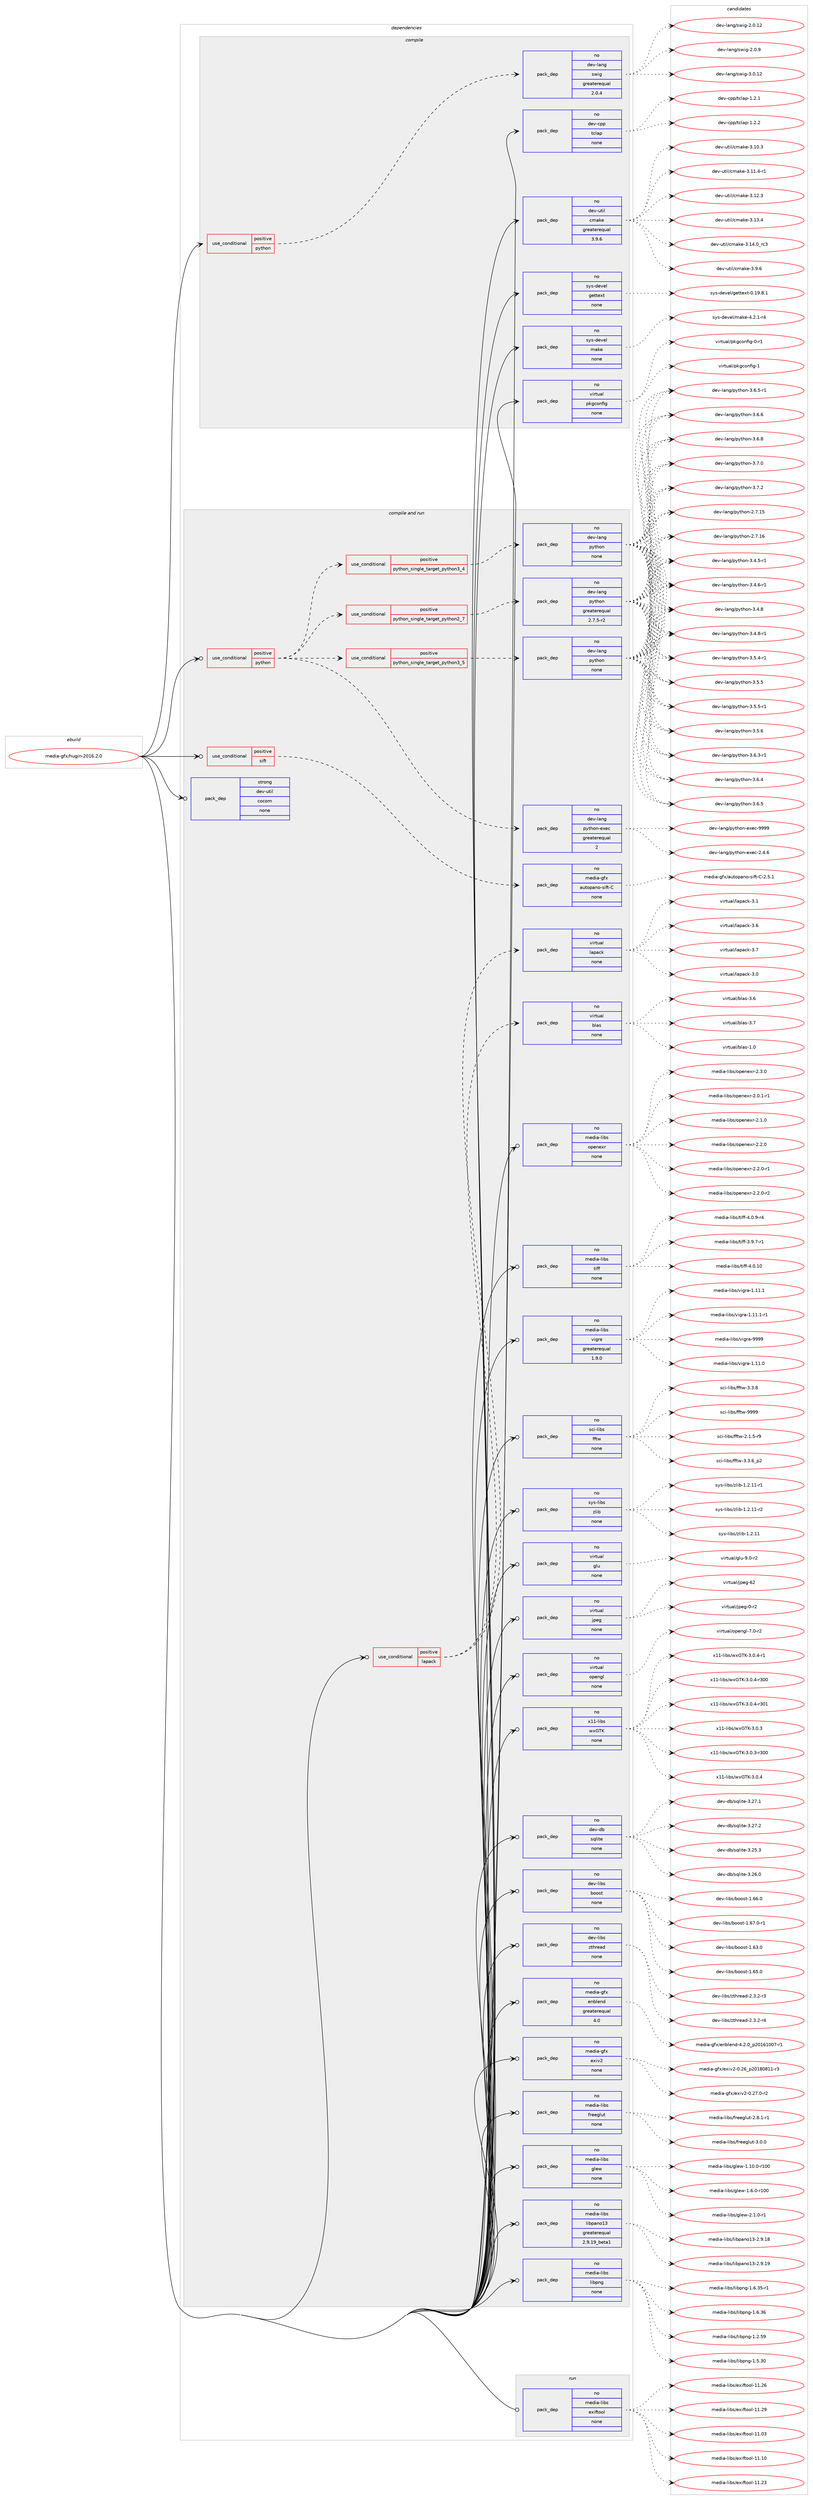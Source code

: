 digraph prolog {

# *************
# Graph options
# *************

newrank=true;
concentrate=true;
compound=true;
graph [rankdir=LR,fontname=Helvetica,fontsize=10,ranksep=1.5];#, ranksep=2.5, nodesep=0.2];
edge  [arrowhead=vee];
node  [fontname=Helvetica,fontsize=10];

# **********
# The ebuild
# **********

subgraph cluster_leftcol {
color=gray;
rank=same;
label=<<i>ebuild</i>>;
id [label="media-gfx/hugin-2016.2.0", color=red, width=4, href="../media-gfx/hugin-2016.2.0.svg"];
}

# ****************
# The dependencies
# ****************

subgraph cluster_midcol {
color=gray;
label=<<i>dependencies</i>>;
subgraph cluster_compile {
fillcolor="#eeeeee";
style=filled;
label=<<i>compile</i>>;
subgraph cond432837 {
dependency1605168 [label=<<TABLE BORDER="0" CELLBORDER="1" CELLSPACING="0" CELLPADDING="4"><TR><TD ROWSPAN="3" CELLPADDING="10">use_conditional</TD></TR><TR><TD>positive</TD></TR><TR><TD>python</TD></TR></TABLE>>, shape=none, color=red];
subgraph pack1146737 {
dependency1605169 [label=<<TABLE BORDER="0" CELLBORDER="1" CELLSPACING="0" CELLPADDING="4" WIDTH="220"><TR><TD ROWSPAN="6" CELLPADDING="30">pack_dep</TD></TR><TR><TD WIDTH="110">no</TD></TR><TR><TD>dev-lang</TD></TR><TR><TD>swig</TD></TR><TR><TD>greaterequal</TD></TR><TR><TD>2.0.4</TD></TR></TABLE>>, shape=none, color=blue];
}
dependency1605168:e -> dependency1605169:w [weight=20,style="dashed",arrowhead="vee"];
}
id:e -> dependency1605168:w [weight=20,style="solid",arrowhead="vee"];
subgraph pack1146738 {
dependency1605170 [label=<<TABLE BORDER="0" CELLBORDER="1" CELLSPACING="0" CELLPADDING="4" WIDTH="220"><TR><TD ROWSPAN="6" CELLPADDING="30">pack_dep</TD></TR><TR><TD WIDTH="110">no</TD></TR><TR><TD>dev-cpp</TD></TR><TR><TD>tclap</TD></TR><TR><TD>none</TD></TR><TR><TD></TD></TR></TABLE>>, shape=none, color=blue];
}
id:e -> dependency1605170:w [weight=20,style="solid",arrowhead="vee"];
subgraph pack1146739 {
dependency1605171 [label=<<TABLE BORDER="0" CELLBORDER="1" CELLSPACING="0" CELLPADDING="4" WIDTH="220"><TR><TD ROWSPAN="6" CELLPADDING="30">pack_dep</TD></TR><TR><TD WIDTH="110">no</TD></TR><TR><TD>dev-util</TD></TR><TR><TD>cmake</TD></TR><TR><TD>greaterequal</TD></TR><TR><TD>3.9.6</TD></TR></TABLE>>, shape=none, color=blue];
}
id:e -> dependency1605171:w [weight=20,style="solid",arrowhead="vee"];
subgraph pack1146740 {
dependency1605172 [label=<<TABLE BORDER="0" CELLBORDER="1" CELLSPACING="0" CELLPADDING="4" WIDTH="220"><TR><TD ROWSPAN="6" CELLPADDING="30">pack_dep</TD></TR><TR><TD WIDTH="110">no</TD></TR><TR><TD>sys-devel</TD></TR><TR><TD>gettext</TD></TR><TR><TD>none</TD></TR><TR><TD></TD></TR></TABLE>>, shape=none, color=blue];
}
id:e -> dependency1605172:w [weight=20,style="solid",arrowhead="vee"];
subgraph pack1146741 {
dependency1605173 [label=<<TABLE BORDER="0" CELLBORDER="1" CELLSPACING="0" CELLPADDING="4" WIDTH="220"><TR><TD ROWSPAN="6" CELLPADDING="30">pack_dep</TD></TR><TR><TD WIDTH="110">no</TD></TR><TR><TD>sys-devel</TD></TR><TR><TD>make</TD></TR><TR><TD>none</TD></TR><TR><TD></TD></TR></TABLE>>, shape=none, color=blue];
}
id:e -> dependency1605173:w [weight=20,style="solid",arrowhead="vee"];
subgraph pack1146742 {
dependency1605174 [label=<<TABLE BORDER="0" CELLBORDER="1" CELLSPACING="0" CELLPADDING="4" WIDTH="220"><TR><TD ROWSPAN="6" CELLPADDING="30">pack_dep</TD></TR><TR><TD WIDTH="110">no</TD></TR><TR><TD>virtual</TD></TR><TR><TD>pkgconfig</TD></TR><TR><TD>none</TD></TR><TR><TD></TD></TR></TABLE>>, shape=none, color=blue];
}
id:e -> dependency1605174:w [weight=20,style="solid",arrowhead="vee"];
}
subgraph cluster_compileandrun {
fillcolor="#eeeeee";
style=filled;
label=<<i>compile and run</i>>;
subgraph cond432838 {
dependency1605175 [label=<<TABLE BORDER="0" CELLBORDER="1" CELLSPACING="0" CELLPADDING="4"><TR><TD ROWSPAN="3" CELLPADDING="10">use_conditional</TD></TR><TR><TD>positive</TD></TR><TR><TD>lapack</TD></TR></TABLE>>, shape=none, color=red];
subgraph pack1146743 {
dependency1605176 [label=<<TABLE BORDER="0" CELLBORDER="1" CELLSPACING="0" CELLPADDING="4" WIDTH="220"><TR><TD ROWSPAN="6" CELLPADDING="30">pack_dep</TD></TR><TR><TD WIDTH="110">no</TD></TR><TR><TD>virtual</TD></TR><TR><TD>blas</TD></TR><TR><TD>none</TD></TR><TR><TD></TD></TR></TABLE>>, shape=none, color=blue];
}
dependency1605175:e -> dependency1605176:w [weight=20,style="dashed",arrowhead="vee"];
subgraph pack1146744 {
dependency1605177 [label=<<TABLE BORDER="0" CELLBORDER="1" CELLSPACING="0" CELLPADDING="4" WIDTH="220"><TR><TD ROWSPAN="6" CELLPADDING="30">pack_dep</TD></TR><TR><TD WIDTH="110">no</TD></TR><TR><TD>virtual</TD></TR><TR><TD>lapack</TD></TR><TR><TD>none</TD></TR><TR><TD></TD></TR></TABLE>>, shape=none, color=blue];
}
dependency1605175:e -> dependency1605177:w [weight=20,style="dashed",arrowhead="vee"];
}
id:e -> dependency1605175:w [weight=20,style="solid",arrowhead="odotvee"];
subgraph cond432839 {
dependency1605178 [label=<<TABLE BORDER="0" CELLBORDER="1" CELLSPACING="0" CELLPADDING="4"><TR><TD ROWSPAN="3" CELLPADDING="10">use_conditional</TD></TR><TR><TD>positive</TD></TR><TR><TD>python</TD></TR></TABLE>>, shape=none, color=red];
subgraph cond432840 {
dependency1605179 [label=<<TABLE BORDER="0" CELLBORDER="1" CELLSPACING="0" CELLPADDING="4"><TR><TD ROWSPAN="3" CELLPADDING="10">use_conditional</TD></TR><TR><TD>positive</TD></TR><TR><TD>python_single_target_python2_7</TD></TR></TABLE>>, shape=none, color=red];
subgraph pack1146745 {
dependency1605180 [label=<<TABLE BORDER="0" CELLBORDER="1" CELLSPACING="0" CELLPADDING="4" WIDTH="220"><TR><TD ROWSPAN="6" CELLPADDING="30">pack_dep</TD></TR><TR><TD WIDTH="110">no</TD></TR><TR><TD>dev-lang</TD></TR><TR><TD>python</TD></TR><TR><TD>greaterequal</TD></TR><TR><TD>2.7.5-r2</TD></TR></TABLE>>, shape=none, color=blue];
}
dependency1605179:e -> dependency1605180:w [weight=20,style="dashed",arrowhead="vee"];
}
dependency1605178:e -> dependency1605179:w [weight=20,style="dashed",arrowhead="vee"];
subgraph cond432841 {
dependency1605181 [label=<<TABLE BORDER="0" CELLBORDER="1" CELLSPACING="0" CELLPADDING="4"><TR><TD ROWSPAN="3" CELLPADDING="10">use_conditional</TD></TR><TR><TD>positive</TD></TR><TR><TD>python_single_target_python3_4</TD></TR></TABLE>>, shape=none, color=red];
subgraph pack1146746 {
dependency1605182 [label=<<TABLE BORDER="0" CELLBORDER="1" CELLSPACING="0" CELLPADDING="4" WIDTH="220"><TR><TD ROWSPAN="6" CELLPADDING="30">pack_dep</TD></TR><TR><TD WIDTH="110">no</TD></TR><TR><TD>dev-lang</TD></TR><TR><TD>python</TD></TR><TR><TD>none</TD></TR><TR><TD></TD></TR></TABLE>>, shape=none, color=blue];
}
dependency1605181:e -> dependency1605182:w [weight=20,style="dashed",arrowhead="vee"];
}
dependency1605178:e -> dependency1605181:w [weight=20,style="dashed",arrowhead="vee"];
subgraph cond432842 {
dependency1605183 [label=<<TABLE BORDER="0" CELLBORDER="1" CELLSPACING="0" CELLPADDING="4"><TR><TD ROWSPAN="3" CELLPADDING="10">use_conditional</TD></TR><TR><TD>positive</TD></TR><TR><TD>python_single_target_python3_5</TD></TR></TABLE>>, shape=none, color=red];
subgraph pack1146747 {
dependency1605184 [label=<<TABLE BORDER="0" CELLBORDER="1" CELLSPACING="0" CELLPADDING="4" WIDTH="220"><TR><TD ROWSPAN="6" CELLPADDING="30">pack_dep</TD></TR><TR><TD WIDTH="110">no</TD></TR><TR><TD>dev-lang</TD></TR><TR><TD>python</TD></TR><TR><TD>none</TD></TR><TR><TD></TD></TR></TABLE>>, shape=none, color=blue];
}
dependency1605183:e -> dependency1605184:w [weight=20,style="dashed",arrowhead="vee"];
}
dependency1605178:e -> dependency1605183:w [weight=20,style="dashed",arrowhead="vee"];
subgraph pack1146748 {
dependency1605185 [label=<<TABLE BORDER="0" CELLBORDER="1" CELLSPACING="0" CELLPADDING="4" WIDTH="220"><TR><TD ROWSPAN="6" CELLPADDING="30">pack_dep</TD></TR><TR><TD WIDTH="110">no</TD></TR><TR><TD>dev-lang</TD></TR><TR><TD>python-exec</TD></TR><TR><TD>greaterequal</TD></TR><TR><TD>2</TD></TR></TABLE>>, shape=none, color=blue];
}
dependency1605178:e -> dependency1605185:w [weight=20,style="dashed",arrowhead="vee"];
}
id:e -> dependency1605178:w [weight=20,style="solid",arrowhead="odotvee"];
subgraph cond432843 {
dependency1605186 [label=<<TABLE BORDER="0" CELLBORDER="1" CELLSPACING="0" CELLPADDING="4"><TR><TD ROWSPAN="3" CELLPADDING="10">use_conditional</TD></TR><TR><TD>positive</TD></TR><TR><TD>sift</TD></TR></TABLE>>, shape=none, color=red];
subgraph pack1146749 {
dependency1605187 [label=<<TABLE BORDER="0" CELLBORDER="1" CELLSPACING="0" CELLPADDING="4" WIDTH="220"><TR><TD ROWSPAN="6" CELLPADDING="30">pack_dep</TD></TR><TR><TD WIDTH="110">no</TD></TR><TR><TD>media-gfx</TD></TR><TR><TD>autopano-sift-C</TD></TR><TR><TD>none</TD></TR><TR><TD></TD></TR></TABLE>>, shape=none, color=blue];
}
dependency1605186:e -> dependency1605187:w [weight=20,style="dashed",arrowhead="vee"];
}
id:e -> dependency1605186:w [weight=20,style="solid",arrowhead="odotvee"];
subgraph pack1146750 {
dependency1605188 [label=<<TABLE BORDER="0" CELLBORDER="1" CELLSPACING="0" CELLPADDING="4" WIDTH="220"><TR><TD ROWSPAN="6" CELLPADDING="30">pack_dep</TD></TR><TR><TD WIDTH="110">no</TD></TR><TR><TD>dev-db</TD></TR><TR><TD>sqlite</TD></TR><TR><TD>none</TD></TR><TR><TD></TD></TR></TABLE>>, shape=none, color=blue];
}
id:e -> dependency1605188:w [weight=20,style="solid",arrowhead="odotvee"];
subgraph pack1146751 {
dependency1605189 [label=<<TABLE BORDER="0" CELLBORDER="1" CELLSPACING="0" CELLPADDING="4" WIDTH="220"><TR><TD ROWSPAN="6" CELLPADDING="30">pack_dep</TD></TR><TR><TD WIDTH="110">no</TD></TR><TR><TD>dev-libs</TD></TR><TR><TD>boost</TD></TR><TR><TD>none</TD></TR><TR><TD></TD></TR></TABLE>>, shape=none, color=blue];
}
id:e -> dependency1605189:w [weight=20,style="solid",arrowhead="odotvee"];
subgraph pack1146752 {
dependency1605190 [label=<<TABLE BORDER="0" CELLBORDER="1" CELLSPACING="0" CELLPADDING="4" WIDTH="220"><TR><TD ROWSPAN="6" CELLPADDING="30">pack_dep</TD></TR><TR><TD WIDTH="110">no</TD></TR><TR><TD>dev-libs</TD></TR><TR><TD>zthread</TD></TR><TR><TD>none</TD></TR><TR><TD></TD></TR></TABLE>>, shape=none, color=blue];
}
id:e -> dependency1605190:w [weight=20,style="solid",arrowhead="odotvee"];
subgraph pack1146753 {
dependency1605191 [label=<<TABLE BORDER="0" CELLBORDER="1" CELLSPACING="0" CELLPADDING="4" WIDTH="220"><TR><TD ROWSPAN="6" CELLPADDING="30">pack_dep</TD></TR><TR><TD WIDTH="110">no</TD></TR><TR><TD>media-gfx</TD></TR><TR><TD>enblend</TD></TR><TR><TD>greaterequal</TD></TR><TR><TD>4.0</TD></TR></TABLE>>, shape=none, color=blue];
}
id:e -> dependency1605191:w [weight=20,style="solid",arrowhead="odotvee"];
subgraph pack1146754 {
dependency1605192 [label=<<TABLE BORDER="0" CELLBORDER="1" CELLSPACING="0" CELLPADDING="4" WIDTH="220"><TR><TD ROWSPAN="6" CELLPADDING="30">pack_dep</TD></TR><TR><TD WIDTH="110">no</TD></TR><TR><TD>media-gfx</TD></TR><TR><TD>exiv2</TD></TR><TR><TD>none</TD></TR><TR><TD></TD></TR></TABLE>>, shape=none, color=blue];
}
id:e -> dependency1605192:w [weight=20,style="solid",arrowhead="odotvee"];
subgraph pack1146755 {
dependency1605193 [label=<<TABLE BORDER="0" CELLBORDER="1" CELLSPACING="0" CELLPADDING="4" WIDTH="220"><TR><TD ROWSPAN="6" CELLPADDING="30">pack_dep</TD></TR><TR><TD WIDTH="110">no</TD></TR><TR><TD>media-libs</TD></TR><TR><TD>freeglut</TD></TR><TR><TD>none</TD></TR><TR><TD></TD></TR></TABLE>>, shape=none, color=blue];
}
id:e -> dependency1605193:w [weight=20,style="solid",arrowhead="odotvee"];
subgraph pack1146756 {
dependency1605194 [label=<<TABLE BORDER="0" CELLBORDER="1" CELLSPACING="0" CELLPADDING="4" WIDTH="220"><TR><TD ROWSPAN="6" CELLPADDING="30">pack_dep</TD></TR><TR><TD WIDTH="110">no</TD></TR><TR><TD>media-libs</TD></TR><TR><TD>glew</TD></TR><TR><TD>none</TD></TR><TR><TD></TD></TR></TABLE>>, shape=none, color=blue];
}
id:e -> dependency1605194:w [weight=20,style="solid",arrowhead="odotvee"];
subgraph pack1146757 {
dependency1605195 [label=<<TABLE BORDER="0" CELLBORDER="1" CELLSPACING="0" CELLPADDING="4" WIDTH="220"><TR><TD ROWSPAN="6" CELLPADDING="30">pack_dep</TD></TR><TR><TD WIDTH="110">no</TD></TR><TR><TD>media-libs</TD></TR><TR><TD>libpano13</TD></TR><TR><TD>greaterequal</TD></TR><TR><TD>2.9.19_beta1</TD></TR></TABLE>>, shape=none, color=blue];
}
id:e -> dependency1605195:w [weight=20,style="solid",arrowhead="odotvee"];
subgraph pack1146758 {
dependency1605196 [label=<<TABLE BORDER="0" CELLBORDER="1" CELLSPACING="0" CELLPADDING="4" WIDTH="220"><TR><TD ROWSPAN="6" CELLPADDING="30">pack_dep</TD></TR><TR><TD WIDTH="110">no</TD></TR><TR><TD>media-libs</TD></TR><TR><TD>libpng</TD></TR><TR><TD>none</TD></TR><TR><TD></TD></TR></TABLE>>, shape=none, color=blue];
}
id:e -> dependency1605196:w [weight=20,style="solid",arrowhead="odotvee"];
subgraph pack1146759 {
dependency1605197 [label=<<TABLE BORDER="0" CELLBORDER="1" CELLSPACING="0" CELLPADDING="4" WIDTH="220"><TR><TD ROWSPAN="6" CELLPADDING="30">pack_dep</TD></TR><TR><TD WIDTH="110">no</TD></TR><TR><TD>media-libs</TD></TR><TR><TD>openexr</TD></TR><TR><TD>none</TD></TR><TR><TD></TD></TR></TABLE>>, shape=none, color=blue];
}
id:e -> dependency1605197:w [weight=20,style="solid",arrowhead="odotvee"];
subgraph pack1146760 {
dependency1605198 [label=<<TABLE BORDER="0" CELLBORDER="1" CELLSPACING="0" CELLPADDING="4" WIDTH="220"><TR><TD ROWSPAN="6" CELLPADDING="30">pack_dep</TD></TR><TR><TD WIDTH="110">no</TD></TR><TR><TD>media-libs</TD></TR><TR><TD>tiff</TD></TR><TR><TD>none</TD></TR><TR><TD></TD></TR></TABLE>>, shape=none, color=blue];
}
id:e -> dependency1605198:w [weight=20,style="solid",arrowhead="odotvee"];
subgraph pack1146761 {
dependency1605199 [label=<<TABLE BORDER="0" CELLBORDER="1" CELLSPACING="0" CELLPADDING="4" WIDTH="220"><TR><TD ROWSPAN="6" CELLPADDING="30">pack_dep</TD></TR><TR><TD WIDTH="110">no</TD></TR><TR><TD>media-libs</TD></TR><TR><TD>vigra</TD></TR><TR><TD>greaterequal</TD></TR><TR><TD>1.9.0</TD></TR></TABLE>>, shape=none, color=blue];
}
id:e -> dependency1605199:w [weight=20,style="solid",arrowhead="odotvee"];
subgraph pack1146762 {
dependency1605200 [label=<<TABLE BORDER="0" CELLBORDER="1" CELLSPACING="0" CELLPADDING="4" WIDTH="220"><TR><TD ROWSPAN="6" CELLPADDING="30">pack_dep</TD></TR><TR><TD WIDTH="110">no</TD></TR><TR><TD>sci-libs</TD></TR><TR><TD>fftw</TD></TR><TR><TD>none</TD></TR><TR><TD></TD></TR></TABLE>>, shape=none, color=blue];
}
id:e -> dependency1605200:w [weight=20,style="solid",arrowhead="odotvee"];
subgraph pack1146763 {
dependency1605201 [label=<<TABLE BORDER="0" CELLBORDER="1" CELLSPACING="0" CELLPADDING="4" WIDTH="220"><TR><TD ROWSPAN="6" CELLPADDING="30">pack_dep</TD></TR><TR><TD WIDTH="110">no</TD></TR><TR><TD>sys-libs</TD></TR><TR><TD>zlib</TD></TR><TR><TD>none</TD></TR><TR><TD></TD></TR></TABLE>>, shape=none, color=blue];
}
id:e -> dependency1605201:w [weight=20,style="solid",arrowhead="odotvee"];
subgraph pack1146764 {
dependency1605202 [label=<<TABLE BORDER="0" CELLBORDER="1" CELLSPACING="0" CELLPADDING="4" WIDTH="220"><TR><TD ROWSPAN="6" CELLPADDING="30">pack_dep</TD></TR><TR><TD WIDTH="110">no</TD></TR><TR><TD>virtual</TD></TR><TR><TD>glu</TD></TR><TR><TD>none</TD></TR><TR><TD></TD></TR></TABLE>>, shape=none, color=blue];
}
id:e -> dependency1605202:w [weight=20,style="solid",arrowhead="odotvee"];
subgraph pack1146765 {
dependency1605203 [label=<<TABLE BORDER="0" CELLBORDER="1" CELLSPACING="0" CELLPADDING="4" WIDTH="220"><TR><TD ROWSPAN="6" CELLPADDING="30">pack_dep</TD></TR><TR><TD WIDTH="110">no</TD></TR><TR><TD>virtual</TD></TR><TR><TD>jpeg</TD></TR><TR><TD>none</TD></TR><TR><TD></TD></TR></TABLE>>, shape=none, color=blue];
}
id:e -> dependency1605203:w [weight=20,style="solid",arrowhead="odotvee"];
subgraph pack1146766 {
dependency1605204 [label=<<TABLE BORDER="0" CELLBORDER="1" CELLSPACING="0" CELLPADDING="4" WIDTH="220"><TR><TD ROWSPAN="6" CELLPADDING="30">pack_dep</TD></TR><TR><TD WIDTH="110">no</TD></TR><TR><TD>virtual</TD></TR><TR><TD>opengl</TD></TR><TR><TD>none</TD></TR><TR><TD></TD></TR></TABLE>>, shape=none, color=blue];
}
id:e -> dependency1605204:w [weight=20,style="solid",arrowhead="odotvee"];
subgraph pack1146767 {
dependency1605205 [label=<<TABLE BORDER="0" CELLBORDER="1" CELLSPACING="0" CELLPADDING="4" WIDTH="220"><TR><TD ROWSPAN="6" CELLPADDING="30">pack_dep</TD></TR><TR><TD WIDTH="110">no</TD></TR><TR><TD>x11-libs</TD></TR><TR><TD>wxGTK</TD></TR><TR><TD>none</TD></TR><TR><TD></TD></TR></TABLE>>, shape=none, color=blue];
}
id:e -> dependency1605205:w [weight=20,style="solid",arrowhead="odotvee"];
subgraph pack1146768 {
dependency1605206 [label=<<TABLE BORDER="0" CELLBORDER="1" CELLSPACING="0" CELLPADDING="4" WIDTH="220"><TR><TD ROWSPAN="6" CELLPADDING="30">pack_dep</TD></TR><TR><TD WIDTH="110">strong</TD></TR><TR><TD>dev-util</TD></TR><TR><TD>cocom</TD></TR><TR><TD>none</TD></TR><TR><TD></TD></TR></TABLE>>, shape=none, color=blue];
}
id:e -> dependency1605206:w [weight=20,style="solid",arrowhead="odotvee"];
}
subgraph cluster_run {
fillcolor="#eeeeee";
style=filled;
label=<<i>run</i>>;
subgraph pack1146769 {
dependency1605207 [label=<<TABLE BORDER="0" CELLBORDER="1" CELLSPACING="0" CELLPADDING="4" WIDTH="220"><TR><TD ROWSPAN="6" CELLPADDING="30">pack_dep</TD></TR><TR><TD WIDTH="110">no</TD></TR><TR><TD>media-libs</TD></TR><TR><TD>exiftool</TD></TR><TR><TD>none</TD></TR><TR><TD></TD></TR></TABLE>>, shape=none, color=blue];
}
id:e -> dependency1605207:w [weight=20,style="solid",arrowhead="odot"];
}
}

# **************
# The candidates
# **************

subgraph cluster_choices {
rank=same;
color=gray;
label=<<i>candidates</i>>;

subgraph choice1146737 {
color=black;
nodesep=1;
choice10010111845108971101034711511910510345504648464950 [label="dev-lang/swig-2.0.12", color=red, width=4,href="../dev-lang/swig-2.0.12.svg"];
choice100101118451089711010347115119105103455046484657 [label="dev-lang/swig-2.0.9", color=red, width=4,href="../dev-lang/swig-2.0.9.svg"];
choice10010111845108971101034711511910510345514648464950 [label="dev-lang/swig-3.0.12", color=red, width=4,href="../dev-lang/swig-3.0.12.svg"];
dependency1605169:e -> choice10010111845108971101034711511910510345504648464950:w [style=dotted,weight="100"];
dependency1605169:e -> choice100101118451089711010347115119105103455046484657:w [style=dotted,weight="100"];
dependency1605169:e -> choice10010111845108971101034711511910510345514648464950:w [style=dotted,weight="100"];
}
subgraph choice1146738 {
color=black;
nodesep=1;
choice1001011184599112112471169910897112454946504649 [label="dev-cpp/tclap-1.2.1", color=red, width=4,href="../dev-cpp/tclap-1.2.1.svg"];
choice1001011184599112112471169910897112454946504650 [label="dev-cpp/tclap-1.2.2", color=red, width=4,href="../dev-cpp/tclap-1.2.2.svg"];
dependency1605170:e -> choice1001011184599112112471169910897112454946504649:w [style=dotted,weight="100"];
dependency1605170:e -> choice1001011184599112112471169910897112454946504650:w [style=dotted,weight="100"];
}
subgraph choice1146739 {
color=black;
nodesep=1;
choice1001011184511711610510847991099710710145514649484651 [label="dev-util/cmake-3.10.3", color=red, width=4,href="../dev-util/cmake-3.10.3.svg"];
choice10010111845117116105108479910997107101455146494946524511449 [label="dev-util/cmake-3.11.4-r1", color=red, width=4,href="../dev-util/cmake-3.11.4-r1.svg"];
choice1001011184511711610510847991099710710145514649504651 [label="dev-util/cmake-3.12.3", color=red, width=4,href="../dev-util/cmake-3.12.3.svg"];
choice1001011184511711610510847991099710710145514649514652 [label="dev-util/cmake-3.13.4", color=red, width=4,href="../dev-util/cmake-3.13.4.svg"];
choice1001011184511711610510847991099710710145514649524648951149951 [label="dev-util/cmake-3.14.0_rc3", color=red, width=4,href="../dev-util/cmake-3.14.0_rc3.svg"];
choice10010111845117116105108479910997107101455146574654 [label="dev-util/cmake-3.9.6", color=red, width=4,href="../dev-util/cmake-3.9.6.svg"];
dependency1605171:e -> choice1001011184511711610510847991099710710145514649484651:w [style=dotted,weight="100"];
dependency1605171:e -> choice10010111845117116105108479910997107101455146494946524511449:w [style=dotted,weight="100"];
dependency1605171:e -> choice1001011184511711610510847991099710710145514649504651:w [style=dotted,weight="100"];
dependency1605171:e -> choice1001011184511711610510847991099710710145514649514652:w [style=dotted,weight="100"];
dependency1605171:e -> choice1001011184511711610510847991099710710145514649524648951149951:w [style=dotted,weight="100"];
dependency1605171:e -> choice10010111845117116105108479910997107101455146574654:w [style=dotted,weight="100"];
}
subgraph choice1146740 {
color=black;
nodesep=1;
choice1151211154510010111810110847103101116116101120116454846495746564649 [label="sys-devel/gettext-0.19.8.1", color=red, width=4,href="../sys-devel/gettext-0.19.8.1.svg"];
dependency1605172:e -> choice1151211154510010111810110847103101116116101120116454846495746564649:w [style=dotted,weight="100"];
}
subgraph choice1146741 {
color=black;
nodesep=1;
choice1151211154510010111810110847109971071014552465046494511452 [label="sys-devel/make-4.2.1-r4", color=red, width=4,href="../sys-devel/make-4.2.1-r4.svg"];
dependency1605173:e -> choice1151211154510010111810110847109971071014552465046494511452:w [style=dotted,weight="100"];
}
subgraph choice1146742 {
color=black;
nodesep=1;
choice11810511411611797108471121071039911111010210510345484511449 [label="virtual/pkgconfig-0-r1", color=red, width=4,href="../virtual/pkgconfig-0-r1.svg"];
choice1181051141161179710847112107103991111101021051034549 [label="virtual/pkgconfig-1", color=red, width=4,href="../virtual/pkgconfig-1.svg"];
dependency1605174:e -> choice11810511411611797108471121071039911111010210510345484511449:w [style=dotted,weight="100"];
dependency1605174:e -> choice1181051141161179710847112107103991111101021051034549:w [style=dotted,weight="100"];
}
subgraph choice1146743 {
color=black;
nodesep=1;
choice1181051141161179710847981089711545494648 [label="virtual/blas-1.0", color=red, width=4,href="../virtual/blas-1.0.svg"];
choice1181051141161179710847981089711545514654 [label="virtual/blas-3.6", color=red, width=4,href="../virtual/blas-3.6.svg"];
choice1181051141161179710847981089711545514655 [label="virtual/blas-3.7", color=red, width=4,href="../virtual/blas-3.7.svg"];
dependency1605176:e -> choice1181051141161179710847981089711545494648:w [style=dotted,weight="100"];
dependency1605176:e -> choice1181051141161179710847981089711545514654:w [style=dotted,weight="100"];
dependency1605176:e -> choice1181051141161179710847981089711545514655:w [style=dotted,weight="100"];
}
subgraph choice1146744 {
color=black;
nodesep=1;
choice118105114116117971084710897112979910745514648 [label="virtual/lapack-3.0", color=red, width=4,href="../virtual/lapack-3.0.svg"];
choice118105114116117971084710897112979910745514649 [label="virtual/lapack-3.1", color=red, width=4,href="../virtual/lapack-3.1.svg"];
choice118105114116117971084710897112979910745514654 [label="virtual/lapack-3.6", color=red, width=4,href="../virtual/lapack-3.6.svg"];
choice118105114116117971084710897112979910745514655 [label="virtual/lapack-3.7", color=red, width=4,href="../virtual/lapack-3.7.svg"];
dependency1605177:e -> choice118105114116117971084710897112979910745514648:w [style=dotted,weight="100"];
dependency1605177:e -> choice118105114116117971084710897112979910745514649:w [style=dotted,weight="100"];
dependency1605177:e -> choice118105114116117971084710897112979910745514654:w [style=dotted,weight="100"];
dependency1605177:e -> choice118105114116117971084710897112979910745514655:w [style=dotted,weight="100"];
}
subgraph choice1146745 {
color=black;
nodesep=1;
choice10010111845108971101034711212111610411111045504655464953 [label="dev-lang/python-2.7.15", color=red, width=4,href="../dev-lang/python-2.7.15.svg"];
choice10010111845108971101034711212111610411111045504655464954 [label="dev-lang/python-2.7.16", color=red, width=4,href="../dev-lang/python-2.7.16.svg"];
choice1001011184510897110103471121211161041111104551465246534511449 [label="dev-lang/python-3.4.5-r1", color=red, width=4,href="../dev-lang/python-3.4.5-r1.svg"];
choice1001011184510897110103471121211161041111104551465246544511449 [label="dev-lang/python-3.4.6-r1", color=red, width=4,href="../dev-lang/python-3.4.6-r1.svg"];
choice100101118451089711010347112121116104111110455146524656 [label="dev-lang/python-3.4.8", color=red, width=4,href="../dev-lang/python-3.4.8.svg"];
choice1001011184510897110103471121211161041111104551465246564511449 [label="dev-lang/python-3.4.8-r1", color=red, width=4,href="../dev-lang/python-3.4.8-r1.svg"];
choice1001011184510897110103471121211161041111104551465346524511449 [label="dev-lang/python-3.5.4-r1", color=red, width=4,href="../dev-lang/python-3.5.4-r1.svg"];
choice100101118451089711010347112121116104111110455146534653 [label="dev-lang/python-3.5.5", color=red, width=4,href="../dev-lang/python-3.5.5.svg"];
choice1001011184510897110103471121211161041111104551465346534511449 [label="dev-lang/python-3.5.5-r1", color=red, width=4,href="../dev-lang/python-3.5.5-r1.svg"];
choice100101118451089711010347112121116104111110455146534654 [label="dev-lang/python-3.5.6", color=red, width=4,href="../dev-lang/python-3.5.6.svg"];
choice1001011184510897110103471121211161041111104551465446514511449 [label="dev-lang/python-3.6.3-r1", color=red, width=4,href="../dev-lang/python-3.6.3-r1.svg"];
choice100101118451089711010347112121116104111110455146544652 [label="dev-lang/python-3.6.4", color=red, width=4,href="../dev-lang/python-3.6.4.svg"];
choice100101118451089711010347112121116104111110455146544653 [label="dev-lang/python-3.6.5", color=red, width=4,href="../dev-lang/python-3.6.5.svg"];
choice1001011184510897110103471121211161041111104551465446534511449 [label="dev-lang/python-3.6.5-r1", color=red, width=4,href="../dev-lang/python-3.6.5-r1.svg"];
choice100101118451089711010347112121116104111110455146544654 [label="dev-lang/python-3.6.6", color=red, width=4,href="../dev-lang/python-3.6.6.svg"];
choice100101118451089711010347112121116104111110455146544656 [label="dev-lang/python-3.6.8", color=red, width=4,href="../dev-lang/python-3.6.8.svg"];
choice100101118451089711010347112121116104111110455146554648 [label="dev-lang/python-3.7.0", color=red, width=4,href="../dev-lang/python-3.7.0.svg"];
choice100101118451089711010347112121116104111110455146554650 [label="dev-lang/python-3.7.2", color=red, width=4,href="../dev-lang/python-3.7.2.svg"];
dependency1605180:e -> choice10010111845108971101034711212111610411111045504655464953:w [style=dotted,weight="100"];
dependency1605180:e -> choice10010111845108971101034711212111610411111045504655464954:w [style=dotted,weight="100"];
dependency1605180:e -> choice1001011184510897110103471121211161041111104551465246534511449:w [style=dotted,weight="100"];
dependency1605180:e -> choice1001011184510897110103471121211161041111104551465246544511449:w [style=dotted,weight="100"];
dependency1605180:e -> choice100101118451089711010347112121116104111110455146524656:w [style=dotted,weight="100"];
dependency1605180:e -> choice1001011184510897110103471121211161041111104551465246564511449:w [style=dotted,weight="100"];
dependency1605180:e -> choice1001011184510897110103471121211161041111104551465346524511449:w [style=dotted,weight="100"];
dependency1605180:e -> choice100101118451089711010347112121116104111110455146534653:w [style=dotted,weight="100"];
dependency1605180:e -> choice1001011184510897110103471121211161041111104551465346534511449:w [style=dotted,weight="100"];
dependency1605180:e -> choice100101118451089711010347112121116104111110455146534654:w [style=dotted,weight="100"];
dependency1605180:e -> choice1001011184510897110103471121211161041111104551465446514511449:w [style=dotted,weight="100"];
dependency1605180:e -> choice100101118451089711010347112121116104111110455146544652:w [style=dotted,weight="100"];
dependency1605180:e -> choice100101118451089711010347112121116104111110455146544653:w [style=dotted,weight="100"];
dependency1605180:e -> choice1001011184510897110103471121211161041111104551465446534511449:w [style=dotted,weight="100"];
dependency1605180:e -> choice100101118451089711010347112121116104111110455146544654:w [style=dotted,weight="100"];
dependency1605180:e -> choice100101118451089711010347112121116104111110455146544656:w [style=dotted,weight="100"];
dependency1605180:e -> choice100101118451089711010347112121116104111110455146554648:w [style=dotted,weight="100"];
dependency1605180:e -> choice100101118451089711010347112121116104111110455146554650:w [style=dotted,weight="100"];
}
subgraph choice1146746 {
color=black;
nodesep=1;
choice10010111845108971101034711212111610411111045504655464953 [label="dev-lang/python-2.7.15", color=red, width=4,href="../dev-lang/python-2.7.15.svg"];
choice10010111845108971101034711212111610411111045504655464954 [label="dev-lang/python-2.7.16", color=red, width=4,href="../dev-lang/python-2.7.16.svg"];
choice1001011184510897110103471121211161041111104551465246534511449 [label="dev-lang/python-3.4.5-r1", color=red, width=4,href="../dev-lang/python-3.4.5-r1.svg"];
choice1001011184510897110103471121211161041111104551465246544511449 [label="dev-lang/python-3.4.6-r1", color=red, width=4,href="../dev-lang/python-3.4.6-r1.svg"];
choice100101118451089711010347112121116104111110455146524656 [label="dev-lang/python-3.4.8", color=red, width=4,href="../dev-lang/python-3.4.8.svg"];
choice1001011184510897110103471121211161041111104551465246564511449 [label="dev-lang/python-3.4.8-r1", color=red, width=4,href="../dev-lang/python-3.4.8-r1.svg"];
choice1001011184510897110103471121211161041111104551465346524511449 [label="dev-lang/python-3.5.4-r1", color=red, width=4,href="../dev-lang/python-3.5.4-r1.svg"];
choice100101118451089711010347112121116104111110455146534653 [label="dev-lang/python-3.5.5", color=red, width=4,href="../dev-lang/python-3.5.5.svg"];
choice1001011184510897110103471121211161041111104551465346534511449 [label="dev-lang/python-3.5.5-r1", color=red, width=4,href="../dev-lang/python-3.5.5-r1.svg"];
choice100101118451089711010347112121116104111110455146534654 [label="dev-lang/python-3.5.6", color=red, width=4,href="../dev-lang/python-3.5.6.svg"];
choice1001011184510897110103471121211161041111104551465446514511449 [label="dev-lang/python-3.6.3-r1", color=red, width=4,href="../dev-lang/python-3.6.3-r1.svg"];
choice100101118451089711010347112121116104111110455146544652 [label="dev-lang/python-3.6.4", color=red, width=4,href="../dev-lang/python-3.6.4.svg"];
choice100101118451089711010347112121116104111110455146544653 [label="dev-lang/python-3.6.5", color=red, width=4,href="../dev-lang/python-3.6.5.svg"];
choice1001011184510897110103471121211161041111104551465446534511449 [label="dev-lang/python-3.6.5-r1", color=red, width=4,href="../dev-lang/python-3.6.5-r1.svg"];
choice100101118451089711010347112121116104111110455146544654 [label="dev-lang/python-3.6.6", color=red, width=4,href="../dev-lang/python-3.6.6.svg"];
choice100101118451089711010347112121116104111110455146544656 [label="dev-lang/python-3.6.8", color=red, width=4,href="../dev-lang/python-3.6.8.svg"];
choice100101118451089711010347112121116104111110455146554648 [label="dev-lang/python-3.7.0", color=red, width=4,href="../dev-lang/python-3.7.0.svg"];
choice100101118451089711010347112121116104111110455146554650 [label="dev-lang/python-3.7.2", color=red, width=4,href="../dev-lang/python-3.7.2.svg"];
dependency1605182:e -> choice10010111845108971101034711212111610411111045504655464953:w [style=dotted,weight="100"];
dependency1605182:e -> choice10010111845108971101034711212111610411111045504655464954:w [style=dotted,weight="100"];
dependency1605182:e -> choice1001011184510897110103471121211161041111104551465246534511449:w [style=dotted,weight="100"];
dependency1605182:e -> choice1001011184510897110103471121211161041111104551465246544511449:w [style=dotted,weight="100"];
dependency1605182:e -> choice100101118451089711010347112121116104111110455146524656:w [style=dotted,weight="100"];
dependency1605182:e -> choice1001011184510897110103471121211161041111104551465246564511449:w [style=dotted,weight="100"];
dependency1605182:e -> choice1001011184510897110103471121211161041111104551465346524511449:w [style=dotted,weight="100"];
dependency1605182:e -> choice100101118451089711010347112121116104111110455146534653:w [style=dotted,weight="100"];
dependency1605182:e -> choice1001011184510897110103471121211161041111104551465346534511449:w [style=dotted,weight="100"];
dependency1605182:e -> choice100101118451089711010347112121116104111110455146534654:w [style=dotted,weight="100"];
dependency1605182:e -> choice1001011184510897110103471121211161041111104551465446514511449:w [style=dotted,weight="100"];
dependency1605182:e -> choice100101118451089711010347112121116104111110455146544652:w [style=dotted,weight="100"];
dependency1605182:e -> choice100101118451089711010347112121116104111110455146544653:w [style=dotted,weight="100"];
dependency1605182:e -> choice1001011184510897110103471121211161041111104551465446534511449:w [style=dotted,weight="100"];
dependency1605182:e -> choice100101118451089711010347112121116104111110455146544654:w [style=dotted,weight="100"];
dependency1605182:e -> choice100101118451089711010347112121116104111110455146544656:w [style=dotted,weight="100"];
dependency1605182:e -> choice100101118451089711010347112121116104111110455146554648:w [style=dotted,weight="100"];
dependency1605182:e -> choice100101118451089711010347112121116104111110455146554650:w [style=dotted,weight="100"];
}
subgraph choice1146747 {
color=black;
nodesep=1;
choice10010111845108971101034711212111610411111045504655464953 [label="dev-lang/python-2.7.15", color=red, width=4,href="../dev-lang/python-2.7.15.svg"];
choice10010111845108971101034711212111610411111045504655464954 [label="dev-lang/python-2.7.16", color=red, width=4,href="../dev-lang/python-2.7.16.svg"];
choice1001011184510897110103471121211161041111104551465246534511449 [label="dev-lang/python-3.4.5-r1", color=red, width=4,href="../dev-lang/python-3.4.5-r1.svg"];
choice1001011184510897110103471121211161041111104551465246544511449 [label="dev-lang/python-3.4.6-r1", color=red, width=4,href="../dev-lang/python-3.4.6-r1.svg"];
choice100101118451089711010347112121116104111110455146524656 [label="dev-lang/python-3.4.8", color=red, width=4,href="../dev-lang/python-3.4.8.svg"];
choice1001011184510897110103471121211161041111104551465246564511449 [label="dev-lang/python-3.4.8-r1", color=red, width=4,href="../dev-lang/python-3.4.8-r1.svg"];
choice1001011184510897110103471121211161041111104551465346524511449 [label="dev-lang/python-3.5.4-r1", color=red, width=4,href="../dev-lang/python-3.5.4-r1.svg"];
choice100101118451089711010347112121116104111110455146534653 [label="dev-lang/python-3.5.5", color=red, width=4,href="../dev-lang/python-3.5.5.svg"];
choice1001011184510897110103471121211161041111104551465346534511449 [label="dev-lang/python-3.5.5-r1", color=red, width=4,href="../dev-lang/python-3.5.5-r1.svg"];
choice100101118451089711010347112121116104111110455146534654 [label="dev-lang/python-3.5.6", color=red, width=4,href="../dev-lang/python-3.5.6.svg"];
choice1001011184510897110103471121211161041111104551465446514511449 [label="dev-lang/python-3.6.3-r1", color=red, width=4,href="../dev-lang/python-3.6.3-r1.svg"];
choice100101118451089711010347112121116104111110455146544652 [label="dev-lang/python-3.6.4", color=red, width=4,href="../dev-lang/python-3.6.4.svg"];
choice100101118451089711010347112121116104111110455146544653 [label="dev-lang/python-3.6.5", color=red, width=4,href="../dev-lang/python-3.6.5.svg"];
choice1001011184510897110103471121211161041111104551465446534511449 [label="dev-lang/python-3.6.5-r1", color=red, width=4,href="../dev-lang/python-3.6.5-r1.svg"];
choice100101118451089711010347112121116104111110455146544654 [label="dev-lang/python-3.6.6", color=red, width=4,href="../dev-lang/python-3.6.6.svg"];
choice100101118451089711010347112121116104111110455146544656 [label="dev-lang/python-3.6.8", color=red, width=4,href="../dev-lang/python-3.6.8.svg"];
choice100101118451089711010347112121116104111110455146554648 [label="dev-lang/python-3.7.0", color=red, width=4,href="../dev-lang/python-3.7.0.svg"];
choice100101118451089711010347112121116104111110455146554650 [label="dev-lang/python-3.7.2", color=red, width=4,href="../dev-lang/python-3.7.2.svg"];
dependency1605184:e -> choice10010111845108971101034711212111610411111045504655464953:w [style=dotted,weight="100"];
dependency1605184:e -> choice10010111845108971101034711212111610411111045504655464954:w [style=dotted,weight="100"];
dependency1605184:e -> choice1001011184510897110103471121211161041111104551465246534511449:w [style=dotted,weight="100"];
dependency1605184:e -> choice1001011184510897110103471121211161041111104551465246544511449:w [style=dotted,weight="100"];
dependency1605184:e -> choice100101118451089711010347112121116104111110455146524656:w [style=dotted,weight="100"];
dependency1605184:e -> choice1001011184510897110103471121211161041111104551465246564511449:w [style=dotted,weight="100"];
dependency1605184:e -> choice1001011184510897110103471121211161041111104551465346524511449:w [style=dotted,weight="100"];
dependency1605184:e -> choice100101118451089711010347112121116104111110455146534653:w [style=dotted,weight="100"];
dependency1605184:e -> choice1001011184510897110103471121211161041111104551465346534511449:w [style=dotted,weight="100"];
dependency1605184:e -> choice100101118451089711010347112121116104111110455146534654:w [style=dotted,weight="100"];
dependency1605184:e -> choice1001011184510897110103471121211161041111104551465446514511449:w [style=dotted,weight="100"];
dependency1605184:e -> choice100101118451089711010347112121116104111110455146544652:w [style=dotted,weight="100"];
dependency1605184:e -> choice100101118451089711010347112121116104111110455146544653:w [style=dotted,weight="100"];
dependency1605184:e -> choice1001011184510897110103471121211161041111104551465446534511449:w [style=dotted,weight="100"];
dependency1605184:e -> choice100101118451089711010347112121116104111110455146544654:w [style=dotted,weight="100"];
dependency1605184:e -> choice100101118451089711010347112121116104111110455146544656:w [style=dotted,weight="100"];
dependency1605184:e -> choice100101118451089711010347112121116104111110455146554648:w [style=dotted,weight="100"];
dependency1605184:e -> choice100101118451089711010347112121116104111110455146554650:w [style=dotted,weight="100"];
}
subgraph choice1146748 {
color=black;
nodesep=1;
choice1001011184510897110103471121211161041111104510112010199455046524654 [label="dev-lang/python-exec-2.4.6", color=red, width=4,href="../dev-lang/python-exec-2.4.6.svg"];
choice10010111845108971101034711212111610411111045101120101994557575757 [label="dev-lang/python-exec-9999", color=red, width=4,href="../dev-lang/python-exec-9999.svg"];
dependency1605185:e -> choice1001011184510897110103471121211161041111104510112010199455046524654:w [style=dotted,weight="100"];
dependency1605185:e -> choice10010111845108971101034711212111610411111045101120101994557575757:w [style=dotted,weight="100"];
}
subgraph choice1146749 {
color=black;
nodesep=1;
choice1091011001059745103102120479711711611111297110111451151051021164567455046534649 [label="media-gfx/autopano-sift-C-2.5.1", color=red, width=4,href="../media-gfx/autopano-sift-C-2.5.1.svg"];
dependency1605187:e -> choice1091011001059745103102120479711711611111297110111451151051021164567455046534649:w [style=dotted,weight="100"];
}
subgraph choice1146750 {
color=black;
nodesep=1;
choice10010111845100984711511310810511610145514650534651 [label="dev-db/sqlite-3.25.3", color=red, width=4,href="../dev-db/sqlite-3.25.3.svg"];
choice10010111845100984711511310810511610145514650544648 [label="dev-db/sqlite-3.26.0", color=red, width=4,href="../dev-db/sqlite-3.26.0.svg"];
choice10010111845100984711511310810511610145514650554649 [label="dev-db/sqlite-3.27.1", color=red, width=4,href="../dev-db/sqlite-3.27.1.svg"];
choice10010111845100984711511310810511610145514650554650 [label="dev-db/sqlite-3.27.2", color=red, width=4,href="../dev-db/sqlite-3.27.2.svg"];
dependency1605188:e -> choice10010111845100984711511310810511610145514650534651:w [style=dotted,weight="100"];
dependency1605188:e -> choice10010111845100984711511310810511610145514650544648:w [style=dotted,weight="100"];
dependency1605188:e -> choice10010111845100984711511310810511610145514650554649:w [style=dotted,weight="100"];
dependency1605188:e -> choice10010111845100984711511310810511610145514650554650:w [style=dotted,weight="100"];
}
subgraph choice1146751 {
color=black;
nodesep=1;
choice1001011184510810598115479811111111511645494654514648 [label="dev-libs/boost-1.63.0", color=red, width=4,href="../dev-libs/boost-1.63.0.svg"];
choice1001011184510810598115479811111111511645494654534648 [label="dev-libs/boost-1.65.0", color=red, width=4,href="../dev-libs/boost-1.65.0.svg"];
choice1001011184510810598115479811111111511645494654544648 [label="dev-libs/boost-1.66.0", color=red, width=4,href="../dev-libs/boost-1.66.0.svg"];
choice10010111845108105981154798111111115116454946545546484511449 [label="dev-libs/boost-1.67.0-r1", color=red, width=4,href="../dev-libs/boost-1.67.0-r1.svg"];
dependency1605189:e -> choice1001011184510810598115479811111111511645494654514648:w [style=dotted,weight="100"];
dependency1605189:e -> choice1001011184510810598115479811111111511645494654534648:w [style=dotted,weight="100"];
dependency1605189:e -> choice1001011184510810598115479811111111511645494654544648:w [style=dotted,weight="100"];
dependency1605189:e -> choice10010111845108105981154798111111115116454946545546484511449:w [style=dotted,weight="100"];
}
subgraph choice1146752 {
color=black;
nodesep=1;
choice100101118451081059811547122116104114101971004550465146504511451 [label="dev-libs/zthread-2.3.2-r3", color=red, width=4,href="../dev-libs/zthread-2.3.2-r3.svg"];
choice100101118451081059811547122116104114101971004550465146504511452 [label="dev-libs/zthread-2.3.2-r4", color=red, width=4,href="../dev-libs/zthread-2.3.2-r4.svg"];
dependency1605190:e -> choice100101118451081059811547122116104114101971004550465146504511451:w [style=dotted,weight="100"];
dependency1605190:e -> choice100101118451081059811547122116104114101971004550465146504511452:w [style=dotted,weight="100"];
}
subgraph choice1146753 {
color=black;
nodesep=1;
choice109101100105974510310212047101110981081011101004552465046489511250484954494848554511449 [label="media-gfx/enblend-4.2.0_p20161007-r1", color=red, width=4,href="../media-gfx/enblend-4.2.0_p20161007-r1.svg"];
dependency1605191:e -> choice109101100105974510310212047101110981081011101004552465046489511250484954494848554511449:w [style=dotted,weight="100"];
}
subgraph choice1146754 {
color=black;
nodesep=1;
choice1091011001059745103102120471011201051185045484650549511250484956485649494511451 [label="media-gfx/exiv2-0.26_p20180811-r3", color=red, width=4,href="../media-gfx/exiv2-0.26_p20180811-r3.svg"];
choice10910110010597451031021204710112010511850454846505546484511450 [label="media-gfx/exiv2-0.27.0-r2", color=red, width=4,href="../media-gfx/exiv2-0.27.0-r2.svg"];
dependency1605192:e -> choice1091011001059745103102120471011201051185045484650549511250484956485649494511451:w [style=dotted,weight="100"];
dependency1605192:e -> choice10910110010597451031021204710112010511850454846505546484511450:w [style=dotted,weight="100"];
}
subgraph choice1146755 {
color=black;
nodesep=1;
choice109101100105974510810598115471021141011011031081171164550465646494511449 [label="media-libs/freeglut-2.8.1-r1", color=red, width=4,href="../media-libs/freeglut-2.8.1-r1.svg"];
choice10910110010597451081059811547102114101101103108117116455146484648 [label="media-libs/freeglut-3.0.0", color=red, width=4,href="../media-libs/freeglut-3.0.0.svg"];
dependency1605193:e -> choice109101100105974510810598115471021141011011031081171164550465646494511449:w [style=dotted,weight="100"];
dependency1605193:e -> choice10910110010597451081059811547102114101101103108117116455146484648:w [style=dotted,weight="100"];
}
subgraph choice1146756 {
color=black;
nodesep=1;
choice109101100105974510810598115471031081011194549464948464845114494848 [label="media-libs/glew-1.10.0-r100", color=red, width=4,href="../media-libs/glew-1.10.0-r100.svg"];
choice1091011001059745108105981154710310810111945494654464845114494848 [label="media-libs/glew-1.6.0-r100", color=red, width=4,href="../media-libs/glew-1.6.0-r100.svg"];
choice109101100105974510810598115471031081011194550464946484511449 [label="media-libs/glew-2.1.0-r1", color=red, width=4,href="../media-libs/glew-2.1.0-r1.svg"];
dependency1605194:e -> choice109101100105974510810598115471031081011194549464948464845114494848:w [style=dotted,weight="100"];
dependency1605194:e -> choice1091011001059745108105981154710310810111945494654464845114494848:w [style=dotted,weight="100"];
dependency1605194:e -> choice109101100105974510810598115471031081011194550464946484511449:w [style=dotted,weight="100"];
}
subgraph choice1146757 {
color=black;
nodesep=1;
choice109101100105974510810598115471081059811297110111495145504657464956 [label="media-libs/libpano13-2.9.18", color=red, width=4,href="../media-libs/libpano13-2.9.18.svg"];
choice109101100105974510810598115471081059811297110111495145504657464957 [label="media-libs/libpano13-2.9.19", color=red, width=4,href="../media-libs/libpano13-2.9.19.svg"];
dependency1605195:e -> choice109101100105974510810598115471081059811297110111495145504657464956:w [style=dotted,weight="100"];
dependency1605195:e -> choice109101100105974510810598115471081059811297110111495145504657464957:w [style=dotted,weight="100"];
}
subgraph choice1146758 {
color=black;
nodesep=1;
choice109101100105974510810598115471081059811211010345494650465357 [label="media-libs/libpng-1.2.59", color=red, width=4,href="../media-libs/libpng-1.2.59.svg"];
choice109101100105974510810598115471081059811211010345494653465148 [label="media-libs/libpng-1.5.30", color=red, width=4,href="../media-libs/libpng-1.5.30.svg"];
choice1091011001059745108105981154710810598112110103454946544651534511449 [label="media-libs/libpng-1.6.35-r1", color=red, width=4,href="../media-libs/libpng-1.6.35-r1.svg"];
choice109101100105974510810598115471081059811211010345494654465154 [label="media-libs/libpng-1.6.36", color=red, width=4,href="../media-libs/libpng-1.6.36.svg"];
dependency1605196:e -> choice109101100105974510810598115471081059811211010345494650465357:w [style=dotted,weight="100"];
dependency1605196:e -> choice109101100105974510810598115471081059811211010345494653465148:w [style=dotted,weight="100"];
dependency1605196:e -> choice1091011001059745108105981154710810598112110103454946544651534511449:w [style=dotted,weight="100"];
dependency1605196:e -> choice109101100105974510810598115471081059811211010345494654465154:w [style=dotted,weight="100"];
}
subgraph choice1146759 {
color=black;
nodesep=1;
choice109101100105974510810598115471111121011101011201144550464846494511449 [label="media-libs/openexr-2.0.1-r1", color=red, width=4,href="../media-libs/openexr-2.0.1-r1.svg"];
choice10910110010597451081059811547111112101110101120114455046494648 [label="media-libs/openexr-2.1.0", color=red, width=4,href="../media-libs/openexr-2.1.0.svg"];
choice10910110010597451081059811547111112101110101120114455046504648 [label="media-libs/openexr-2.2.0", color=red, width=4,href="../media-libs/openexr-2.2.0.svg"];
choice109101100105974510810598115471111121011101011201144550465046484511449 [label="media-libs/openexr-2.2.0-r1", color=red, width=4,href="../media-libs/openexr-2.2.0-r1.svg"];
choice109101100105974510810598115471111121011101011201144550465046484511450 [label="media-libs/openexr-2.2.0-r2", color=red, width=4,href="../media-libs/openexr-2.2.0-r2.svg"];
choice10910110010597451081059811547111112101110101120114455046514648 [label="media-libs/openexr-2.3.0", color=red, width=4,href="../media-libs/openexr-2.3.0.svg"];
dependency1605197:e -> choice109101100105974510810598115471111121011101011201144550464846494511449:w [style=dotted,weight="100"];
dependency1605197:e -> choice10910110010597451081059811547111112101110101120114455046494648:w [style=dotted,weight="100"];
dependency1605197:e -> choice10910110010597451081059811547111112101110101120114455046504648:w [style=dotted,weight="100"];
dependency1605197:e -> choice109101100105974510810598115471111121011101011201144550465046484511449:w [style=dotted,weight="100"];
dependency1605197:e -> choice109101100105974510810598115471111121011101011201144550465046484511450:w [style=dotted,weight="100"];
dependency1605197:e -> choice10910110010597451081059811547111112101110101120114455046514648:w [style=dotted,weight="100"];
}
subgraph choice1146760 {
color=black;
nodesep=1;
choice109101100105974510810598115471161051021024551465746554511449 [label="media-libs/tiff-3.9.7-r1", color=red, width=4,href="../media-libs/tiff-3.9.7-r1.svg"];
choice1091011001059745108105981154711610510210245524648464948 [label="media-libs/tiff-4.0.10", color=red, width=4,href="../media-libs/tiff-4.0.10.svg"];
choice109101100105974510810598115471161051021024552464846574511452 [label="media-libs/tiff-4.0.9-r4", color=red, width=4,href="../media-libs/tiff-4.0.9-r4.svg"];
dependency1605198:e -> choice109101100105974510810598115471161051021024551465746554511449:w [style=dotted,weight="100"];
dependency1605198:e -> choice1091011001059745108105981154711610510210245524648464948:w [style=dotted,weight="100"];
dependency1605198:e -> choice109101100105974510810598115471161051021024552464846574511452:w [style=dotted,weight="100"];
}
subgraph choice1146761 {
color=black;
nodesep=1;
choice109101100105974510810598115471181051031149745494649494648 [label="media-libs/vigra-1.11.0", color=red, width=4,href="../media-libs/vigra-1.11.0.svg"];
choice109101100105974510810598115471181051031149745494649494649 [label="media-libs/vigra-1.11.1", color=red, width=4,href="../media-libs/vigra-1.11.1.svg"];
choice1091011001059745108105981154711810510311497454946494946494511449 [label="media-libs/vigra-1.11.1-r1", color=red, width=4,href="../media-libs/vigra-1.11.1-r1.svg"];
choice10910110010597451081059811547118105103114974557575757 [label="media-libs/vigra-9999", color=red, width=4,href="../media-libs/vigra-9999.svg"];
dependency1605199:e -> choice109101100105974510810598115471181051031149745494649494648:w [style=dotted,weight="100"];
dependency1605199:e -> choice109101100105974510810598115471181051031149745494649494649:w [style=dotted,weight="100"];
dependency1605199:e -> choice1091011001059745108105981154711810510311497454946494946494511449:w [style=dotted,weight="100"];
dependency1605199:e -> choice10910110010597451081059811547118105103114974557575757:w [style=dotted,weight="100"];
}
subgraph choice1146762 {
color=black;
nodesep=1;
choice115991054510810598115471021021161194550464946534511457 [label="sci-libs/fftw-2.1.5-r9", color=red, width=4,href="../sci-libs/fftw-2.1.5-r9.svg"];
choice115991054510810598115471021021161194551465146549511250 [label="sci-libs/fftw-3.3.6_p2", color=red, width=4,href="../sci-libs/fftw-3.3.6_p2.svg"];
choice11599105451081059811547102102116119455146514656 [label="sci-libs/fftw-3.3.8", color=red, width=4,href="../sci-libs/fftw-3.3.8.svg"];
choice115991054510810598115471021021161194557575757 [label="sci-libs/fftw-9999", color=red, width=4,href="../sci-libs/fftw-9999.svg"];
dependency1605200:e -> choice115991054510810598115471021021161194550464946534511457:w [style=dotted,weight="100"];
dependency1605200:e -> choice115991054510810598115471021021161194551465146549511250:w [style=dotted,weight="100"];
dependency1605200:e -> choice11599105451081059811547102102116119455146514656:w [style=dotted,weight="100"];
dependency1605200:e -> choice115991054510810598115471021021161194557575757:w [style=dotted,weight="100"];
}
subgraph choice1146763 {
color=black;
nodesep=1;
choice1151211154510810598115471221081059845494650464949 [label="sys-libs/zlib-1.2.11", color=red, width=4,href="../sys-libs/zlib-1.2.11.svg"];
choice11512111545108105981154712210810598454946504649494511449 [label="sys-libs/zlib-1.2.11-r1", color=red, width=4,href="../sys-libs/zlib-1.2.11-r1.svg"];
choice11512111545108105981154712210810598454946504649494511450 [label="sys-libs/zlib-1.2.11-r2", color=red, width=4,href="../sys-libs/zlib-1.2.11-r2.svg"];
dependency1605201:e -> choice1151211154510810598115471221081059845494650464949:w [style=dotted,weight="100"];
dependency1605201:e -> choice11512111545108105981154712210810598454946504649494511449:w [style=dotted,weight="100"];
dependency1605201:e -> choice11512111545108105981154712210810598454946504649494511450:w [style=dotted,weight="100"];
}
subgraph choice1146764 {
color=black;
nodesep=1;
choice1181051141161179710847103108117455746484511450 [label="virtual/glu-9.0-r2", color=red, width=4,href="../virtual/glu-9.0-r2.svg"];
dependency1605202:e -> choice1181051141161179710847103108117455746484511450:w [style=dotted,weight="100"];
}
subgraph choice1146765 {
color=black;
nodesep=1;
choice118105114116117971084710611210110345484511450 [label="virtual/jpeg-0-r2", color=red, width=4,href="../virtual/jpeg-0-r2.svg"];
choice1181051141161179710847106112101103455450 [label="virtual/jpeg-62", color=red, width=4,href="../virtual/jpeg-62.svg"];
dependency1605203:e -> choice118105114116117971084710611210110345484511450:w [style=dotted,weight="100"];
dependency1605203:e -> choice1181051141161179710847106112101103455450:w [style=dotted,weight="100"];
}
subgraph choice1146766 {
color=black;
nodesep=1;
choice1181051141161179710847111112101110103108455546484511450 [label="virtual/opengl-7.0-r2", color=red, width=4,href="../virtual/opengl-7.0-r2.svg"];
dependency1605204:e -> choice1181051141161179710847111112101110103108455546484511450:w [style=dotted,weight="100"];
}
subgraph choice1146767 {
color=black;
nodesep=1;
choice1204949451081059811547119120718475455146484651 [label="x11-libs/wxGTK-3.0.3", color=red, width=4,href="../x11-libs/wxGTK-3.0.3.svg"];
choice120494945108105981154711912071847545514648465145114514848 [label="x11-libs/wxGTK-3.0.3-r300", color=red, width=4,href="../x11-libs/wxGTK-3.0.3-r300.svg"];
choice1204949451081059811547119120718475455146484652 [label="x11-libs/wxGTK-3.0.4", color=red, width=4,href="../x11-libs/wxGTK-3.0.4.svg"];
choice12049494510810598115471191207184754551464846524511449 [label="x11-libs/wxGTK-3.0.4-r1", color=red, width=4,href="../x11-libs/wxGTK-3.0.4-r1.svg"];
choice120494945108105981154711912071847545514648465245114514848 [label="x11-libs/wxGTK-3.0.4-r300", color=red, width=4,href="../x11-libs/wxGTK-3.0.4-r300.svg"];
choice120494945108105981154711912071847545514648465245114514849 [label="x11-libs/wxGTK-3.0.4-r301", color=red, width=4,href="../x11-libs/wxGTK-3.0.4-r301.svg"];
dependency1605205:e -> choice1204949451081059811547119120718475455146484651:w [style=dotted,weight="100"];
dependency1605205:e -> choice120494945108105981154711912071847545514648465145114514848:w [style=dotted,weight="100"];
dependency1605205:e -> choice1204949451081059811547119120718475455146484652:w [style=dotted,weight="100"];
dependency1605205:e -> choice12049494510810598115471191207184754551464846524511449:w [style=dotted,weight="100"];
dependency1605205:e -> choice120494945108105981154711912071847545514648465245114514848:w [style=dotted,weight="100"];
dependency1605205:e -> choice120494945108105981154711912071847545514648465245114514849:w [style=dotted,weight="100"];
}
subgraph choice1146768 {
color=black;
nodesep=1;
}
subgraph choice1146769 {
color=black;
nodesep=1;
choice10910110010597451081059811547101120105102116111111108454949464851 [label="media-libs/exiftool-11.03", color=red, width=4,href="../media-libs/exiftool-11.03.svg"];
choice10910110010597451081059811547101120105102116111111108454949464948 [label="media-libs/exiftool-11.10", color=red, width=4,href="../media-libs/exiftool-11.10.svg"];
choice10910110010597451081059811547101120105102116111111108454949465051 [label="media-libs/exiftool-11.23", color=red, width=4,href="../media-libs/exiftool-11.23.svg"];
choice10910110010597451081059811547101120105102116111111108454949465054 [label="media-libs/exiftool-11.26", color=red, width=4,href="../media-libs/exiftool-11.26.svg"];
choice10910110010597451081059811547101120105102116111111108454949465057 [label="media-libs/exiftool-11.29", color=red, width=4,href="../media-libs/exiftool-11.29.svg"];
dependency1605207:e -> choice10910110010597451081059811547101120105102116111111108454949464851:w [style=dotted,weight="100"];
dependency1605207:e -> choice10910110010597451081059811547101120105102116111111108454949464948:w [style=dotted,weight="100"];
dependency1605207:e -> choice10910110010597451081059811547101120105102116111111108454949465051:w [style=dotted,weight="100"];
dependency1605207:e -> choice10910110010597451081059811547101120105102116111111108454949465054:w [style=dotted,weight="100"];
dependency1605207:e -> choice10910110010597451081059811547101120105102116111111108454949465057:w [style=dotted,weight="100"];
}
}

}
